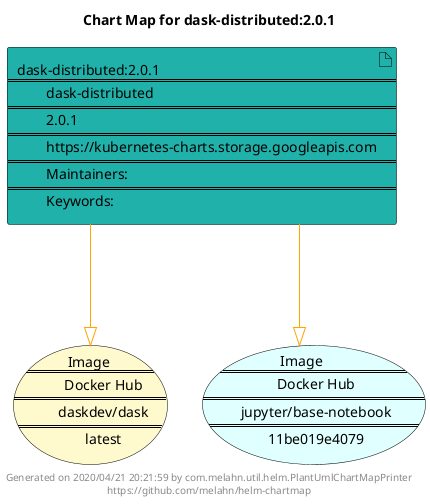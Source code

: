 @startuml
skinparam linetype ortho
skinparam backgroundColor white
skinparam usecaseBorderColor black
skinparam usecaseArrowColor LightSlateGray
skinparam artifactBorderColor black
skinparam artifactArrowColor LightSlateGray

title Chart Map for dask-distributed:2.0.1

'There is one referenced Helm Chart
artifact "dask-distributed:2.0.1\n====\n\tdask-distributed\n====\n\t2.0.1\n====\n\thttps://kubernetes-charts.storage.googleapis.com\n====\n\tMaintainers: \n====\n\tKeywords: " as dask_distributed_2_0_1 #LightSeaGreen

'There are 2 referenced Docker Images
usecase "Image\n====\n\tDocker Hub\n====\n\tdaskdev/dask\n====\n\tlatest" as daskdev_dask_latest #LemonChiffon
usecase "Image\n====\n\tDocker Hub\n====\n\tjupyter/base-notebook\n====\n\t11be019e4079" as jupyter_base_notebook_11be019e4079 #LightCyan

'Chart Dependencies
dask_distributed_2_0_1--[#orange]-|>daskdev_dask_latest
dask_distributed_2_0_1--[#orange]-|>jupyter_base_notebook_11be019e4079

center footer Generated on 2020/04/21 20:21:59 by com.melahn.util.helm.PlantUmlChartMapPrinter\nhttps://github.com/melahn/helm-chartmap
@enduml
